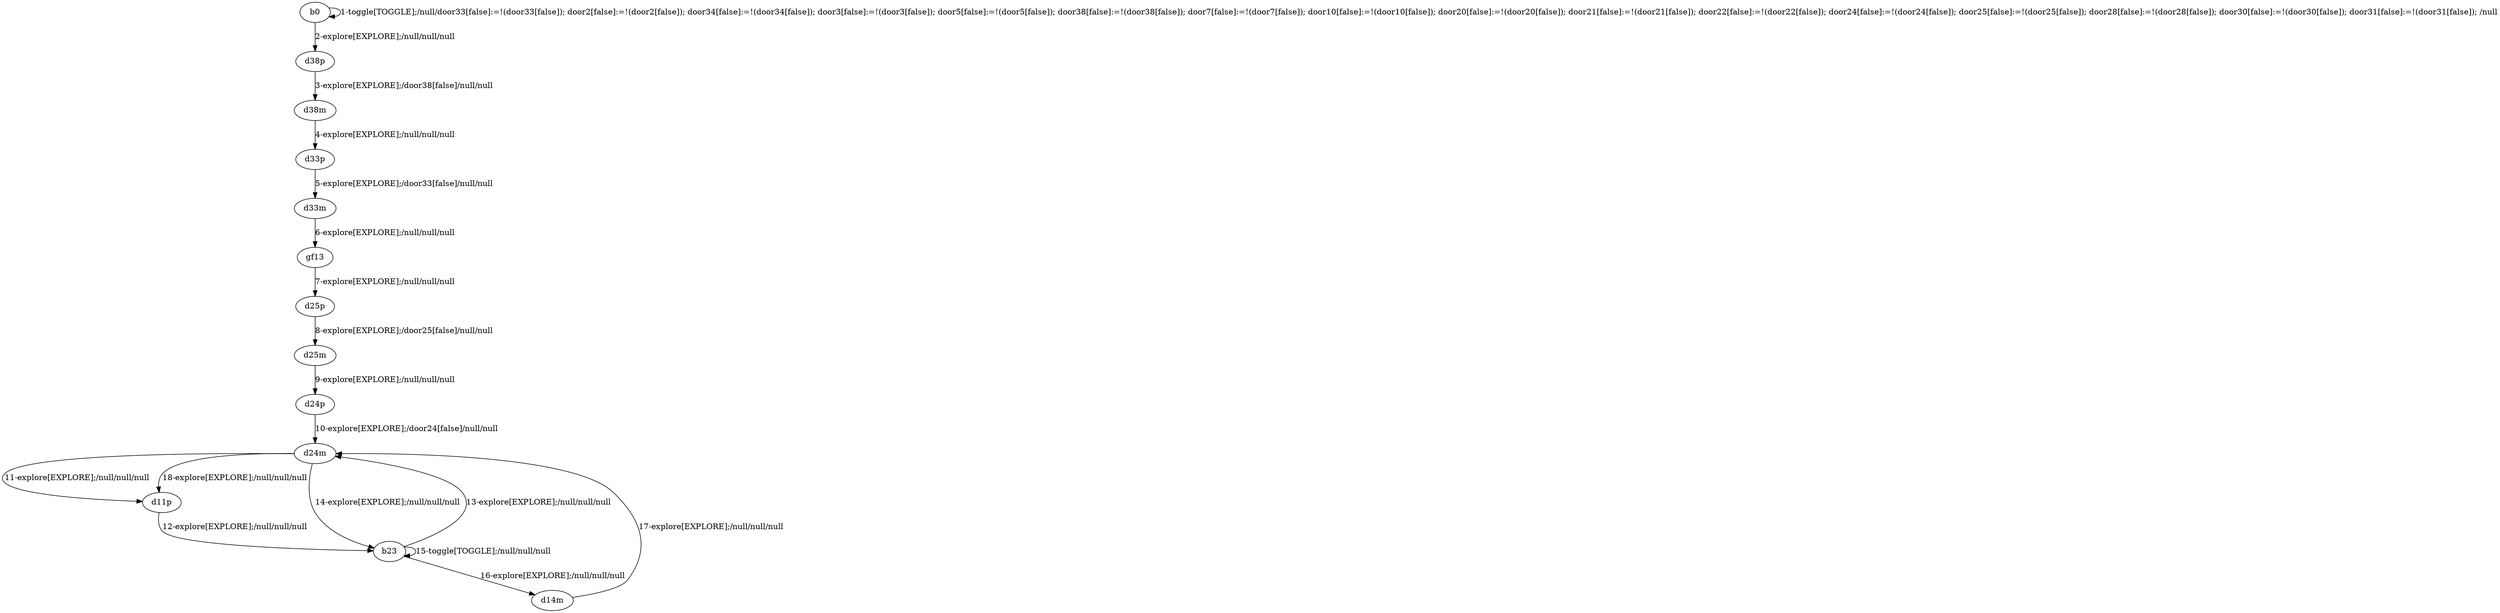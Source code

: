 # Total number of goals covered by this test: 1
# d11p --> b23

digraph g {
"b0" -> "b0" [label = "1-toggle[TOGGLE];/null/door33[false]:=!(door33[false]); door2[false]:=!(door2[false]); door34[false]:=!(door34[false]); door3[false]:=!(door3[false]); door5[false]:=!(door5[false]); door38[false]:=!(door38[false]); door7[false]:=!(door7[false]); door10[false]:=!(door10[false]); door20[false]:=!(door20[false]); door21[false]:=!(door21[false]); door22[false]:=!(door22[false]); door24[false]:=!(door24[false]); door25[false]:=!(door25[false]); door28[false]:=!(door28[false]); door30[false]:=!(door30[false]); door31[false]:=!(door31[false]); /null"];
"b0" -> "d38p" [label = "2-explore[EXPLORE];/null/null/null"];
"d38p" -> "d38m" [label = "3-explore[EXPLORE];/door38[false]/null/null"];
"d38m" -> "d33p" [label = "4-explore[EXPLORE];/null/null/null"];
"d33p" -> "d33m" [label = "5-explore[EXPLORE];/door33[false]/null/null"];
"d33m" -> "gf13" [label = "6-explore[EXPLORE];/null/null/null"];
"gf13" -> "d25p" [label = "7-explore[EXPLORE];/null/null/null"];
"d25p" -> "d25m" [label = "8-explore[EXPLORE];/door25[false]/null/null"];
"d25m" -> "d24p" [label = "9-explore[EXPLORE];/null/null/null"];
"d24p" -> "d24m" [label = "10-explore[EXPLORE];/door24[false]/null/null"];
"d24m" -> "d11p" [label = "11-explore[EXPLORE];/null/null/null"];
"d11p" -> "b23" [label = "12-explore[EXPLORE];/null/null/null"];
"b23" -> "d24m" [label = "13-explore[EXPLORE];/null/null/null"];
"d24m" -> "b23" [label = "14-explore[EXPLORE];/null/null/null"];
"b23" -> "b23" [label = "15-toggle[TOGGLE];/null/null/null"];
"b23" -> "d14m" [label = "16-explore[EXPLORE];/null/null/null"];
"d14m" -> "d24m" [label = "17-explore[EXPLORE];/null/null/null"];
"d24m" -> "d11p" [label = "18-explore[EXPLORE];/null/null/null"];
}